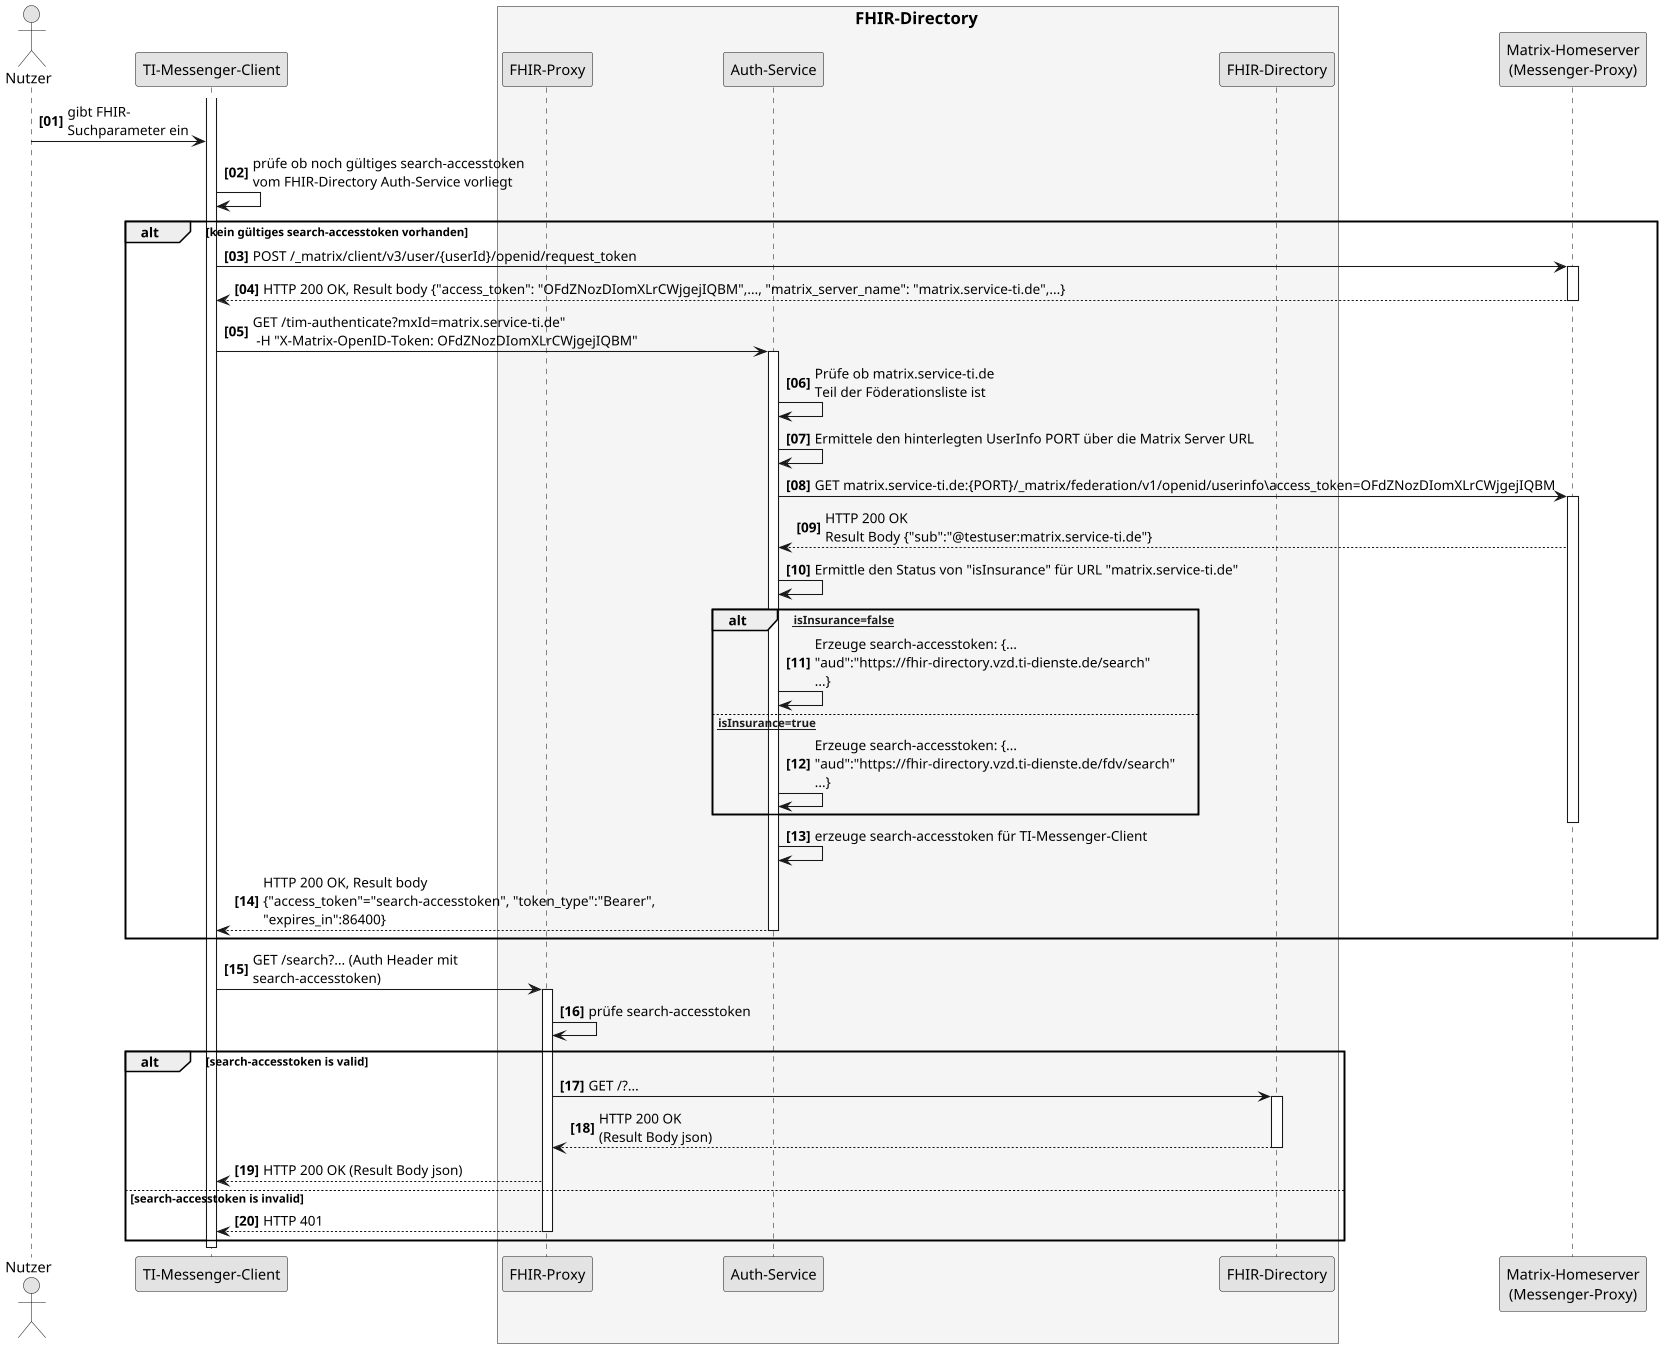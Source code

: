 @startuml SequenceDiagram.FHIR-Directory.search
autonumber 1 1 "<b>[00]"
skinparam dpi 100
skinparam WrapWidth 200
skinparam monochrome true

'title "FHIR-Directory, Sequenzdiagram search'
actor Nutzer
participant cl as "TI-Messenger-Client"
box <size:16>FHIR-Directory</size> #WhiteSmoke
  participant fp as "FHIR-Proxy"
  participant au as "Auth-Service"
  participant fd as "FHIR-Directory"
end box
participant hs as "Matrix-Homeserver\n(Messenger-Proxy)"
activate cl

Nutzer -> cl:gibt FHIR-\nSuchparameter ein
cl -> cl: prüfe ob noch gültiges search-accesstoken\nvom FHIR-Directory Auth-Service vorliegt

alt kein gültiges search-accesstoken vorhanden
cl -> hs: POST /_matrix/client/v3/user/{userId}/openid/request_token
activate hs
hs --> cl: HTTP 200 OK, Result body {"access_token": "OFdZNozDIomXLrCWjgejIQBM",..., "matrix_server_name": "matrix.service-ti.de",...}
deactivate hs
cl -> au: GET /tim-authenticate?mxId=matrix.service-ti.de"\n -H "X-Matrix-OpenID-Token: OFdZNozDIomXLrCWjgejIQBM"
activate au
au -> au: Prüfe ob matrix.service-ti.de\nTeil der Föderationsliste ist
au -> au: Ermittele den hinterlegten UserInfo PORT über die Matrix Server URL
au -> hs: GET matrix.service-ti.de:{PORT}/_matrix/federation/v1/openid/userinfo\access_token=OFdZNozDIomXLrCWjgejIQBM
activate hs
hs --> au: HTTP 200 OK\nResult Body {"sub":"@testuser:matrix.service-ti.de"}
au -> au: Ermittle den Status von "isInsurance" für URL "matrix.service-ti.de"

alt [isInsurance=false]
au -> au: Erzeuge search-accesstoken: {...\n"aud":"https://fhir-directory.vzd.ti-dienste.de/search"\n...}
else [isInsurance=true]
au -> au: Erzeuge search-accesstoken: {...\n"aud":"https://fhir-directory.vzd.ti-dienste.de/fdv/search"\n...}
end

deactivate hs
au -> au: erzeuge search-accesstoken für TI-Messenger-Client
au --> cl: HTTP 200 OK, Result body\n{"access_token"="search-accesstoken", "token_type":"Bearer",\n"expires_in":86400}
deactivate au
end

cl -> fp: GET /search?... (Auth Header mit\nsearch-accesstoken)
activate fp
fp -> fp: prüfe search-accesstoken

alt search-accesstoken is valid
fp -> fd: GET /?...
activate fd
fd --> fp: HTTP 200 OK\n(Result Body json)
deactivate fd
fp --> cl: HTTP 200 OK (Result Body json)
else search-accesstoken is invalid
fp --> cl: HTTP 401
deactivate fp
end

deactivate cl
@enduml

